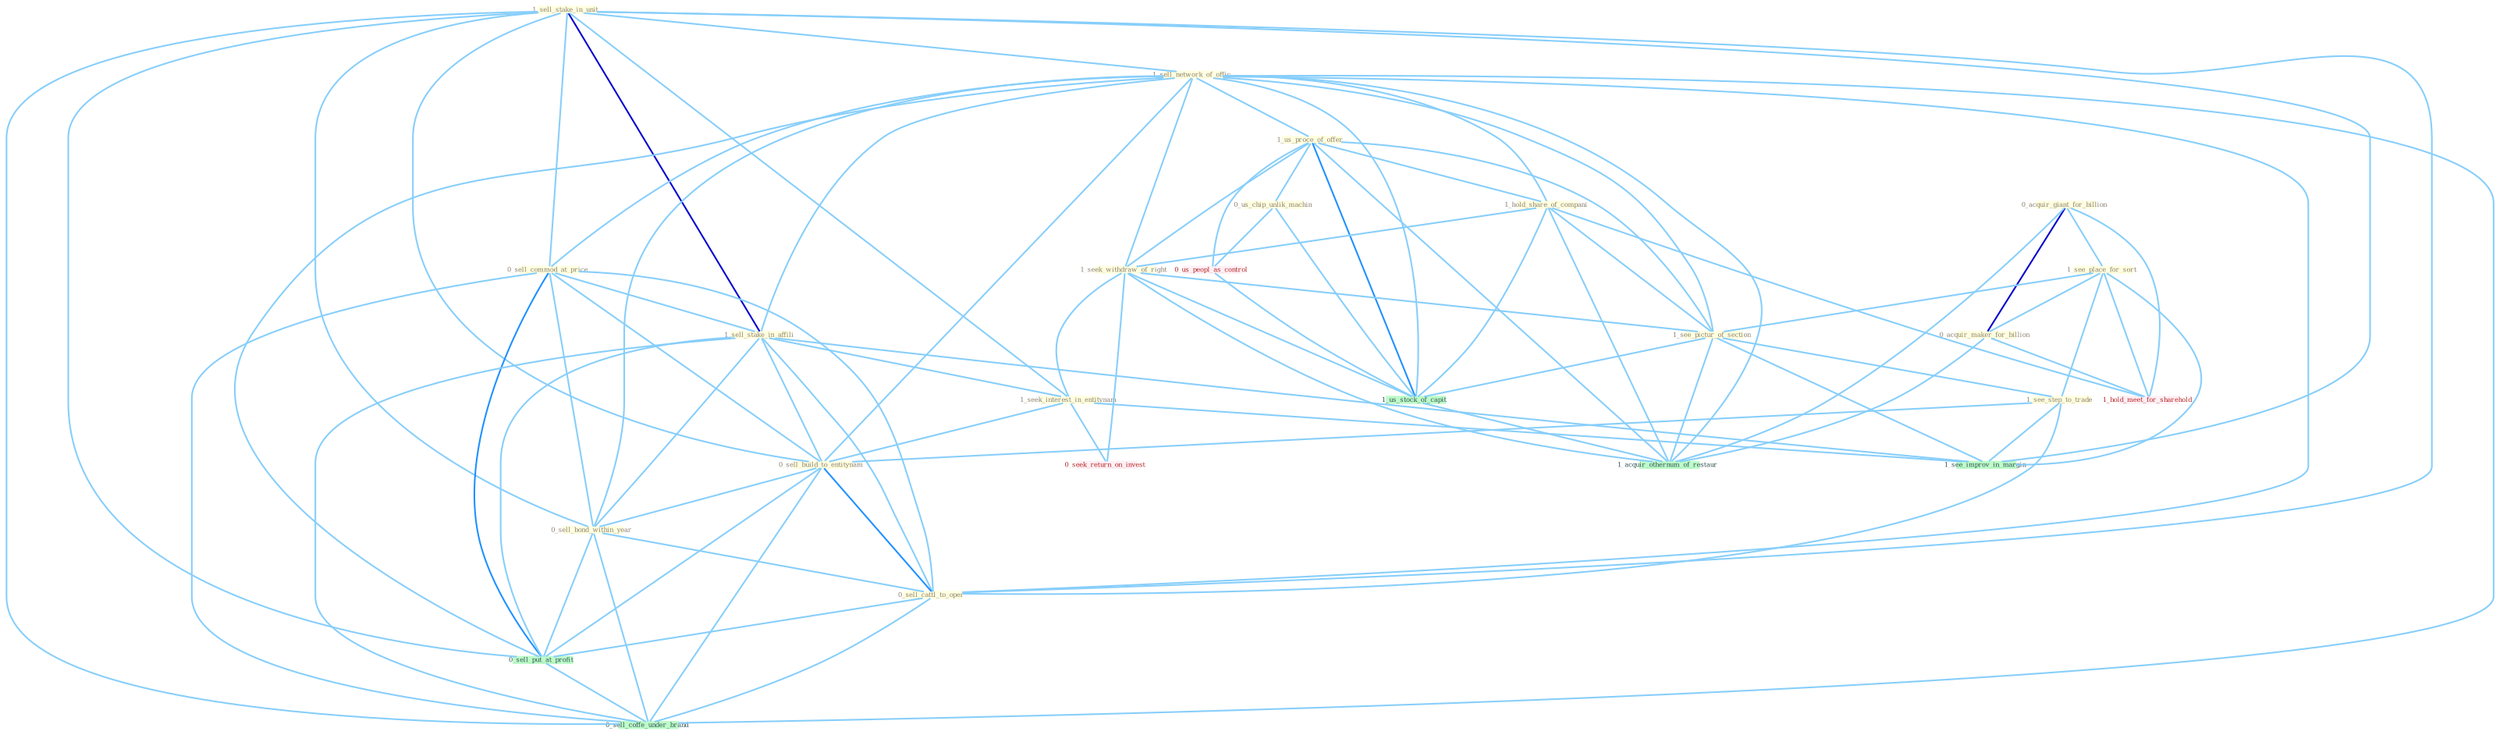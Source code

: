 Graph G{ 
    node
    [shape=polygon,style=filled,width=.5,height=.06,color="#BDFCC9",fixedsize=true,fontsize=4,
    fontcolor="#2f4f4f"];
    {node
    [color="#ffffe0", fontcolor="#8b7d6b"] "1_sell_stake_in_unit " "0_acquir_giant_for_billion " "1_sell_network_of_offic " "0_sell_commod_at_price " "1_us_proce_of_offer " "1_hold_share_of_compani " "1_sell_stake_in_affili " "1_seek_withdraw_of_right " "1_seek_interest_in_entitynam " "0_us_chip_unlik_machin " "1_see_place_for_sort " "1_see_pictur_of_section " "1_see_step_to_trade " "0_sell_build_to_entitynam " "0_sell_bond_within_year " "0_acquir_maker_for_billion " "0_sell_cattl_to_oper "}
{node [color="#fff0f5", fontcolor="#b22222"] "0_us_peopl_as_control " "0_seek_return_on_invest " "1_hold_meet_for_sharehold "}
edge [color="#B0E2FF"];

	"1_sell_stake_in_unit " -- "1_sell_network_of_offic " [w="1", color="#87cefa" ];
	"1_sell_stake_in_unit " -- "0_sell_commod_at_price " [w="1", color="#87cefa" ];
	"1_sell_stake_in_unit " -- "1_sell_stake_in_affili " [w="3", color="#0000cd" , len=0.6];
	"1_sell_stake_in_unit " -- "1_seek_interest_in_entitynam " [w="1", color="#87cefa" ];
	"1_sell_stake_in_unit " -- "0_sell_build_to_entitynam " [w="1", color="#87cefa" ];
	"1_sell_stake_in_unit " -- "0_sell_bond_within_year " [w="1", color="#87cefa" ];
	"1_sell_stake_in_unit " -- "0_sell_cattl_to_oper " [w="1", color="#87cefa" ];
	"1_sell_stake_in_unit " -- "0_sell_put_at_profit " [w="1", color="#87cefa" ];
	"1_sell_stake_in_unit " -- "1_see_improv_in_margin " [w="1", color="#87cefa" ];
	"1_sell_stake_in_unit " -- "0_sell_coffe_under_brand " [w="1", color="#87cefa" ];
	"0_acquir_giant_for_billion " -- "1_see_place_for_sort " [w="1", color="#87cefa" ];
	"0_acquir_giant_for_billion " -- "0_acquir_maker_for_billion " [w="3", color="#0000cd" , len=0.6];
	"0_acquir_giant_for_billion " -- "1_hold_meet_for_sharehold " [w="1", color="#87cefa" ];
	"0_acquir_giant_for_billion " -- "1_acquir_othernum_of_restaur " [w="1", color="#87cefa" ];
	"1_sell_network_of_offic " -- "0_sell_commod_at_price " [w="1", color="#87cefa" ];
	"1_sell_network_of_offic " -- "1_us_proce_of_offer " [w="1", color="#87cefa" ];
	"1_sell_network_of_offic " -- "1_hold_share_of_compani " [w="1", color="#87cefa" ];
	"1_sell_network_of_offic " -- "1_sell_stake_in_affili " [w="1", color="#87cefa" ];
	"1_sell_network_of_offic " -- "1_seek_withdraw_of_right " [w="1", color="#87cefa" ];
	"1_sell_network_of_offic " -- "1_see_pictur_of_section " [w="1", color="#87cefa" ];
	"1_sell_network_of_offic " -- "0_sell_build_to_entitynam " [w="1", color="#87cefa" ];
	"1_sell_network_of_offic " -- "0_sell_bond_within_year " [w="1", color="#87cefa" ];
	"1_sell_network_of_offic " -- "0_sell_cattl_to_oper " [w="1", color="#87cefa" ];
	"1_sell_network_of_offic " -- "0_sell_put_at_profit " [w="1", color="#87cefa" ];
	"1_sell_network_of_offic " -- "1_us_stock_of_capit " [w="1", color="#87cefa" ];
	"1_sell_network_of_offic " -- "0_sell_coffe_under_brand " [w="1", color="#87cefa" ];
	"1_sell_network_of_offic " -- "1_acquir_othernum_of_restaur " [w="1", color="#87cefa" ];
	"0_sell_commod_at_price " -- "1_sell_stake_in_affili " [w="1", color="#87cefa" ];
	"0_sell_commod_at_price " -- "0_sell_build_to_entitynam " [w="1", color="#87cefa" ];
	"0_sell_commod_at_price " -- "0_sell_bond_within_year " [w="1", color="#87cefa" ];
	"0_sell_commod_at_price " -- "0_sell_cattl_to_oper " [w="1", color="#87cefa" ];
	"0_sell_commod_at_price " -- "0_sell_put_at_profit " [w="2", color="#1e90ff" , len=0.8];
	"0_sell_commod_at_price " -- "0_sell_coffe_under_brand " [w="1", color="#87cefa" ];
	"1_us_proce_of_offer " -- "1_hold_share_of_compani " [w="1", color="#87cefa" ];
	"1_us_proce_of_offer " -- "1_seek_withdraw_of_right " [w="1", color="#87cefa" ];
	"1_us_proce_of_offer " -- "0_us_chip_unlik_machin " [w="1", color="#87cefa" ];
	"1_us_proce_of_offer " -- "1_see_pictur_of_section " [w="1", color="#87cefa" ];
	"1_us_proce_of_offer " -- "0_us_peopl_as_control " [w="1", color="#87cefa" ];
	"1_us_proce_of_offer " -- "1_us_stock_of_capit " [w="2", color="#1e90ff" , len=0.8];
	"1_us_proce_of_offer " -- "1_acquir_othernum_of_restaur " [w="1", color="#87cefa" ];
	"1_hold_share_of_compani " -- "1_seek_withdraw_of_right " [w="1", color="#87cefa" ];
	"1_hold_share_of_compani " -- "1_see_pictur_of_section " [w="1", color="#87cefa" ];
	"1_hold_share_of_compani " -- "1_us_stock_of_capit " [w="1", color="#87cefa" ];
	"1_hold_share_of_compani " -- "1_hold_meet_for_sharehold " [w="1", color="#87cefa" ];
	"1_hold_share_of_compani " -- "1_acquir_othernum_of_restaur " [w="1", color="#87cefa" ];
	"1_sell_stake_in_affili " -- "1_seek_interest_in_entitynam " [w="1", color="#87cefa" ];
	"1_sell_stake_in_affili " -- "0_sell_build_to_entitynam " [w="1", color="#87cefa" ];
	"1_sell_stake_in_affili " -- "0_sell_bond_within_year " [w="1", color="#87cefa" ];
	"1_sell_stake_in_affili " -- "0_sell_cattl_to_oper " [w="1", color="#87cefa" ];
	"1_sell_stake_in_affili " -- "0_sell_put_at_profit " [w="1", color="#87cefa" ];
	"1_sell_stake_in_affili " -- "1_see_improv_in_margin " [w="1", color="#87cefa" ];
	"1_sell_stake_in_affili " -- "0_sell_coffe_under_brand " [w="1", color="#87cefa" ];
	"1_seek_withdraw_of_right " -- "1_seek_interest_in_entitynam " [w="1", color="#87cefa" ];
	"1_seek_withdraw_of_right " -- "1_see_pictur_of_section " [w="1", color="#87cefa" ];
	"1_seek_withdraw_of_right " -- "0_seek_return_on_invest " [w="1", color="#87cefa" ];
	"1_seek_withdraw_of_right " -- "1_us_stock_of_capit " [w="1", color="#87cefa" ];
	"1_seek_withdraw_of_right " -- "1_acquir_othernum_of_restaur " [w="1", color="#87cefa" ];
	"1_seek_interest_in_entitynam " -- "0_sell_build_to_entitynam " [w="1", color="#87cefa" ];
	"1_seek_interest_in_entitynam " -- "0_seek_return_on_invest " [w="1", color="#87cefa" ];
	"1_seek_interest_in_entitynam " -- "1_see_improv_in_margin " [w="1", color="#87cefa" ];
	"0_us_chip_unlik_machin " -- "0_us_peopl_as_control " [w="1", color="#87cefa" ];
	"0_us_chip_unlik_machin " -- "1_us_stock_of_capit " [w="1", color="#87cefa" ];
	"1_see_place_for_sort " -- "1_see_pictur_of_section " [w="1", color="#87cefa" ];
	"1_see_place_for_sort " -- "1_see_step_to_trade " [w="1", color="#87cefa" ];
	"1_see_place_for_sort " -- "0_acquir_maker_for_billion " [w="1", color="#87cefa" ];
	"1_see_place_for_sort " -- "1_see_improv_in_margin " [w="1", color="#87cefa" ];
	"1_see_place_for_sort " -- "1_hold_meet_for_sharehold " [w="1", color="#87cefa" ];
	"1_see_pictur_of_section " -- "1_see_step_to_trade " [w="1", color="#87cefa" ];
	"1_see_pictur_of_section " -- "1_us_stock_of_capit " [w="1", color="#87cefa" ];
	"1_see_pictur_of_section " -- "1_see_improv_in_margin " [w="1", color="#87cefa" ];
	"1_see_pictur_of_section " -- "1_acquir_othernum_of_restaur " [w="1", color="#87cefa" ];
	"1_see_step_to_trade " -- "0_sell_build_to_entitynam " [w="1", color="#87cefa" ];
	"1_see_step_to_trade " -- "0_sell_cattl_to_oper " [w="1", color="#87cefa" ];
	"1_see_step_to_trade " -- "1_see_improv_in_margin " [w="1", color="#87cefa" ];
	"0_sell_build_to_entitynam " -- "0_sell_bond_within_year " [w="1", color="#87cefa" ];
	"0_sell_build_to_entitynam " -- "0_sell_cattl_to_oper " [w="2", color="#1e90ff" , len=0.8];
	"0_sell_build_to_entitynam " -- "0_sell_put_at_profit " [w="1", color="#87cefa" ];
	"0_sell_build_to_entitynam " -- "0_sell_coffe_under_brand " [w="1", color="#87cefa" ];
	"0_sell_bond_within_year " -- "0_sell_cattl_to_oper " [w="1", color="#87cefa" ];
	"0_sell_bond_within_year " -- "0_sell_put_at_profit " [w="1", color="#87cefa" ];
	"0_sell_bond_within_year " -- "0_sell_coffe_under_brand " [w="1", color="#87cefa" ];
	"0_acquir_maker_for_billion " -- "1_hold_meet_for_sharehold " [w="1", color="#87cefa" ];
	"0_acquir_maker_for_billion " -- "1_acquir_othernum_of_restaur " [w="1", color="#87cefa" ];
	"0_sell_cattl_to_oper " -- "0_sell_put_at_profit " [w="1", color="#87cefa" ];
	"0_sell_cattl_to_oper " -- "0_sell_coffe_under_brand " [w="1", color="#87cefa" ];
	"0_us_peopl_as_control " -- "1_us_stock_of_capit " [w="1", color="#87cefa" ];
	"0_sell_put_at_profit " -- "0_sell_coffe_under_brand " [w="1", color="#87cefa" ];
	"1_us_stock_of_capit " -- "1_acquir_othernum_of_restaur " [w="1", color="#87cefa" ];
}